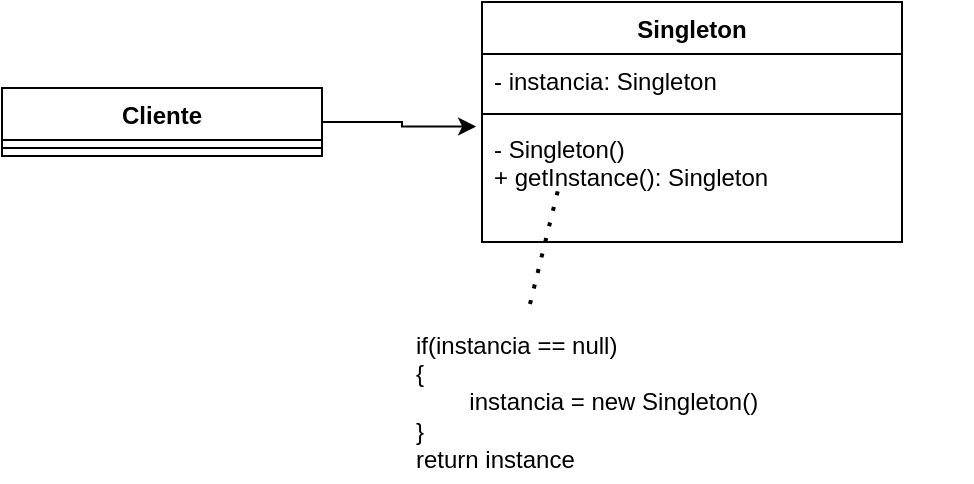 <mxfile version="14.9.6" type="device"><diagram id="8_EXvonnDbybFseAtnc5" name="Page-1"><mxGraphModel dx="1185" dy="615" grid="1" gridSize="10" guides="1" tooltips="1" connect="1" arrows="1" fold="1" page="1" pageScale="1" pageWidth="850" pageHeight="1100" math="0" shadow="0"><root><mxCell id="0"/><mxCell id="1" parent="0"/><mxCell id="kc0rpyswRZK4ImvnQ7ze-11" style="edgeStyle=orthogonalEdgeStyle;rounded=0;orthogonalLoop=1;jettySize=auto;html=1;entryX=-0.014;entryY=0.038;entryDx=0;entryDy=0;entryPerimeter=0;" edge="1" parent="1" source="kc0rpyswRZK4ImvnQ7ze-1" target="kc0rpyswRZK4ImvnQ7ze-9"><mxGeometry relative="1" as="geometry"/></mxCell><mxCell id="kc0rpyswRZK4ImvnQ7ze-1" value="Cliente" style="swimlane;fontStyle=1;align=center;verticalAlign=top;childLayout=stackLayout;horizontal=1;startSize=26;horizontalStack=0;resizeParent=1;resizeParentMax=0;resizeLast=0;collapsible=1;marginBottom=0;" vertex="1" parent="1"><mxGeometry x="80" y="112" width="160" height="34" as="geometry"/></mxCell><mxCell id="kc0rpyswRZK4ImvnQ7ze-3" value="" style="line;strokeWidth=1;fillColor=none;align=left;verticalAlign=middle;spacingTop=-1;spacingLeft=3;spacingRight=3;rotatable=0;labelPosition=right;points=[];portConstraint=eastwest;" vertex="1" parent="kc0rpyswRZK4ImvnQ7ze-1"><mxGeometry y="26" width="160" height="8" as="geometry"/></mxCell><mxCell id="kc0rpyswRZK4ImvnQ7ze-6" value="Singleton" style="swimlane;fontStyle=1;align=center;verticalAlign=top;childLayout=stackLayout;horizontal=1;startSize=26;horizontalStack=0;resizeParent=1;resizeParentMax=0;resizeLast=0;collapsible=1;marginBottom=0;" vertex="1" parent="1"><mxGeometry x="320" y="69" width="210" height="120" as="geometry"/></mxCell><mxCell id="kc0rpyswRZK4ImvnQ7ze-7" value="- instancia: Singleton" style="text;strokeColor=none;fillColor=none;align=left;verticalAlign=top;spacingLeft=4;spacingRight=4;overflow=hidden;rotatable=0;points=[[0,0.5],[1,0.5]];portConstraint=eastwest;" vertex="1" parent="kc0rpyswRZK4ImvnQ7ze-6"><mxGeometry y="26" width="210" height="26" as="geometry"/></mxCell><mxCell id="kc0rpyswRZK4ImvnQ7ze-8" value="" style="line;strokeWidth=1;fillColor=none;align=left;verticalAlign=middle;spacingTop=-1;spacingLeft=3;spacingRight=3;rotatable=0;labelPosition=right;points=[];portConstraint=eastwest;" vertex="1" parent="kc0rpyswRZK4ImvnQ7ze-6"><mxGeometry y="52" width="210" height="8" as="geometry"/></mxCell><mxCell id="kc0rpyswRZK4ImvnQ7ze-9" value="- Singleton()&#10;+ getInstance(): Singleton" style="text;strokeColor=none;fillColor=none;align=left;verticalAlign=top;spacingLeft=4;spacingRight=4;overflow=hidden;rotatable=0;points=[[0,0.5],[1,0.5]];portConstraint=eastwest;" vertex="1" parent="kc0rpyswRZK4ImvnQ7ze-6"><mxGeometry y="60" width="210" height="60" as="geometry"/></mxCell><mxCell id="kc0rpyswRZK4ImvnQ7ze-13" value="if(instancia == null)&lt;br&gt;{&lt;br&gt;&lt;span style=&quot;white-space: pre&quot;&gt;&#9;&lt;/span&gt;instancia = new Singleton()&lt;br&gt;}&lt;br&gt;return instance" style="text;html=1;strokeColor=none;fillColor=none;align=left;verticalAlign=middle;whiteSpace=wrap;rounded=0;" vertex="1" parent="1"><mxGeometry x="285" y="229" width="280" height="80" as="geometry"/></mxCell><mxCell id="kc0rpyswRZK4ImvnQ7ze-14" value="" style="endArrow=none;dashed=1;html=1;dashPattern=1 3;strokeWidth=2;entryX=0.181;entryY=0.567;entryDx=0;entryDy=0;entryPerimeter=0;" edge="1" parent="1" target="kc0rpyswRZK4ImvnQ7ze-9"><mxGeometry width="50" height="50" relative="1" as="geometry"><mxPoint x="344" y="220" as="sourcePoint"/><mxPoint x="330" y="169" as="targetPoint"/></mxGeometry></mxCell></root></mxGraphModel></diagram></mxfile>
